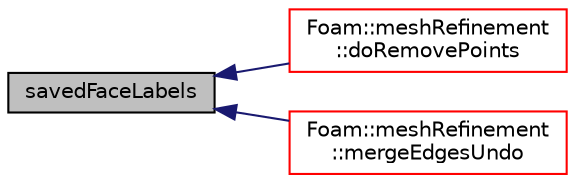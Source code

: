 digraph "savedFaceLabels"
{
  bgcolor="transparent";
  edge [fontname="Helvetica",fontsize="10",labelfontname="Helvetica",labelfontsize="10"];
  node [fontname="Helvetica",fontsize="10",shape=record];
  rankdir="LR";
  Node410 [label="savedFaceLabels",height=0.2,width=0.4,color="black", fillcolor="grey75", style="filled", fontcolor="black"];
  Node410 -> Node411 [dir="back",color="midnightblue",fontsize="10",style="solid",fontname="Helvetica"];
  Node411 [label="Foam::meshRefinement\l::doRemovePoints",height=0.2,width=0.4,color="red",URL="$a25857.html#abc00befdbca6596b6efcb39b90efbee3"];
  Node410 -> Node414 [dir="back",color="midnightblue",fontsize="10",style="solid",fontname="Helvetica"];
  Node414 [label="Foam::meshRefinement\l::mergeEdgesUndo",height=0.2,width=0.4,color="red",URL="$a25857.html#a25b6e413ec6206e879f283d99509812f",tooltip="Merge edges, maintain mesh quality. Return global number. "];
}
